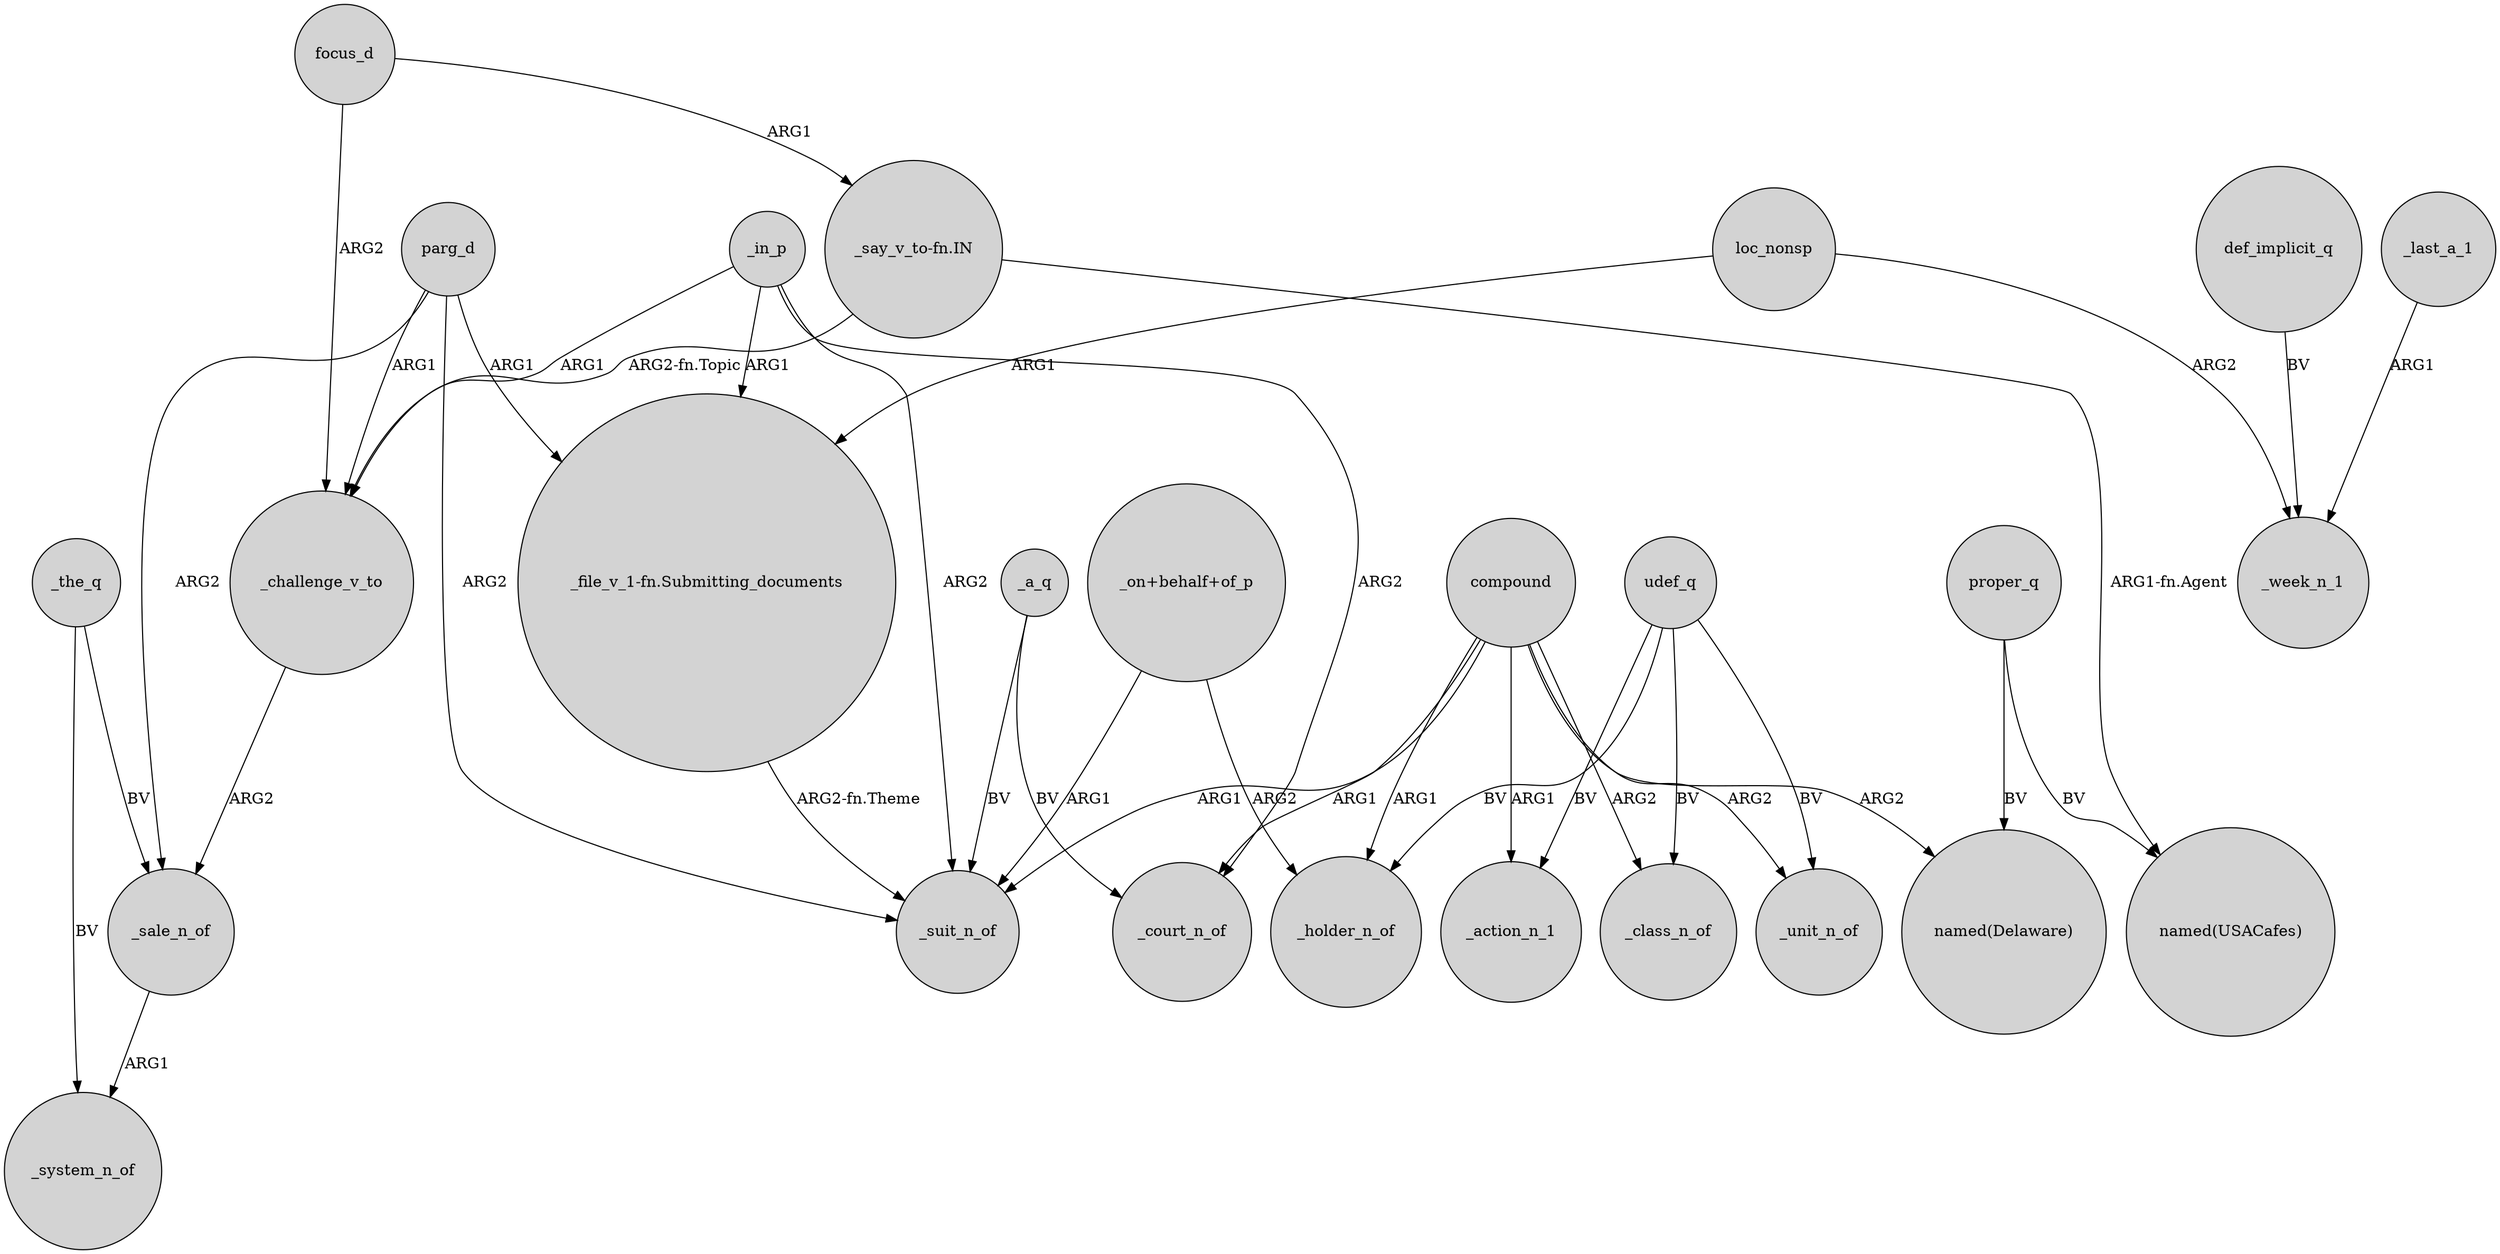 digraph {
	node [shape=circle style=filled]
	_challenge_v_to -> _sale_n_of [label=ARG2]
	compound -> _suit_n_of [label=ARG1]
	def_implicit_q -> _week_n_1 [label=BV]
	_sale_n_of -> _system_n_of [label=ARG1]
	udef_q -> _class_n_of [label=BV]
	focus_d -> _challenge_v_to [label=ARG2]
	udef_q -> _unit_n_of [label=BV]
	parg_d -> "_file_v_1-fn.Submitting_documents" [label=ARG1]
	compound -> _holder_n_of [label=ARG1]
	"_file_v_1-fn.Submitting_documents" -> _suit_n_of [label="ARG2-fn.Theme"]
	parg_d -> _challenge_v_to [label=ARG1]
	_in_p -> _suit_n_of [label=ARG2]
	_in_p -> "_file_v_1-fn.Submitting_documents" [label=ARG1]
	parg_d -> _suit_n_of [label=ARG2]
	compound -> _class_n_of [label=ARG2]
	loc_nonsp -> _week_n_1 [label=ARG2]
	"_on+behalf+of_p" -> _suit_n_of [label=ARG1]
	_in_p -> _court_n_of [label=ARG2]
	_the_q -> _sale_n_of [label=BV]
	compound -> _unit_n_of [label=ARG2]
	parg_d -> _sale_n_of [label=ARG2]
	_in_p -> _challenge_v_to [label=ARG1]
	udef_q -> _holder_n_of [label=BV]
	_last_a_1 -> _week_n_1 [label=ARG1]
	proper_q -> "named(USACafes)" [label=BV]
	_a_q -> _court_n_of [label=BV]
	compound -> _action_n_1 [label=ARG1]
	_a_q -> _suit_n_of [label=BV]
	proper_q -> "named(Delaware)" [label=BV]
	"_on+behalf+of_p" -> _holder_n_of [label=ARG2]
	"_say_v_to-fn.IN" -> _challenge_v_to [label="ARG2-fn.Topic"]
	loc_nonsp -> "_file_v_1-fn.Submitting_documents" [label=ARG1]
	_the_q -> _system_n_of [label=BV]
	"_say_v_to-fn.IN" -> "named(USACafes)" [label="ARG1-fn.Agent"]
	udef_q -> _action_n_1 [label=BV]
	compound -> _court_n_of [label=ARG1]
	focus_d -> "_say_v_to-fn.IN" [label=ARG1]
	compound -> "named(Delaware)" [label=ARG2]
}
